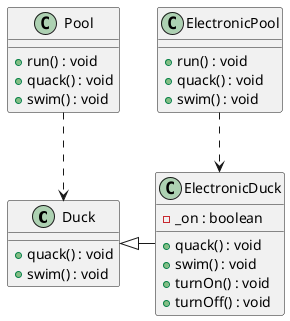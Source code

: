 @startuml


class Duck
class ElectronicDuck
class Pool
class ElectronicPool


class Duck{
+ quack() : void
+ swim() : void
}

class ElectronicDuck{
- _on : boolean
+ quack() : void
+ swim() : void
+ turnOn() : void
+ turnOff() : void
}

class Pool{
+ run() : void
+ quack() : void
+ swim() : void
}

class ElectronicPool{
+ run() : void
+ quack() : void
+ swim() : void
}

Duck <|- ElectronicDuck
Pool ..> Duck
ElectronicPool ..> ElectronicDuck
@enduml